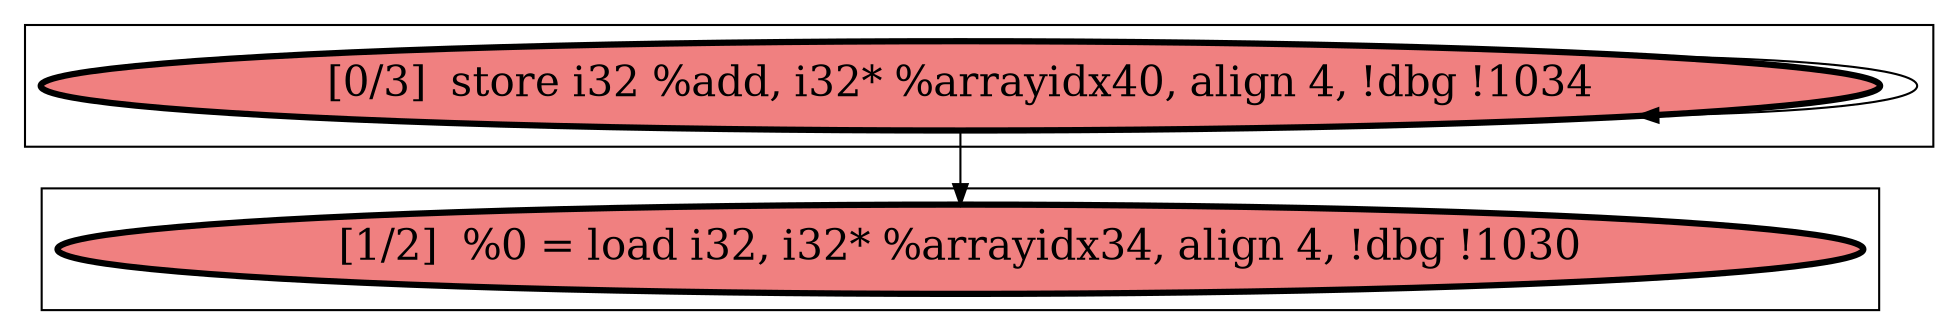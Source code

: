 
digraph G {



node49->node49 [ ]
node49->node48 [ ]


subgraph cluster1 {


node49 [penwidth=3.0,fontsize=20,fillcolor=lightcoral,label="[0/3]  store i32 %add, i32* %arrayidx40, align 4, !dbg !1034",shape=ellipse,style=filled ]



}

subgraph cluster0 {


node48 [penwidth=3.0,fontsize=20,fillcolor=lightcoral,label="[1/2]  %0 = load i32, i32* %arrayidx34, align 4, !dbg !1030",shape=ellipse,style=filled ]



}

}
